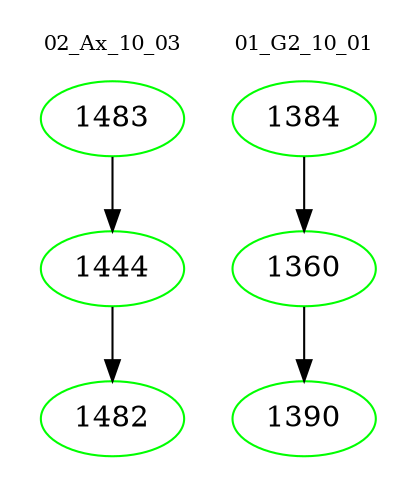 digraph{
subgraph cluster_0 {
color = white
label = "02_Ax_10_03";
fontsize=10;
T0_1483 [label="1483", color="green"]
T0_1483 -> T0_1444 [color="black"]
T0_1444 [label="1444", color="green"]
T0_1444 -> T0_1482 [color="black"]
T0_1482 [label="1482", color="green"]
}
subgraph cluster_1 {
color = white
label = "01_G2_10_01";
fontsize=10;
T1_1384 [label="1384", color="green"]
T1_1384 -> T1_1360 [color="black"]
T1_1360 [label="1360", color="green"]
T1_1360 -> T1_1390 [color="black"]
T1_1390 [label="1390", color="green"]
}
}
